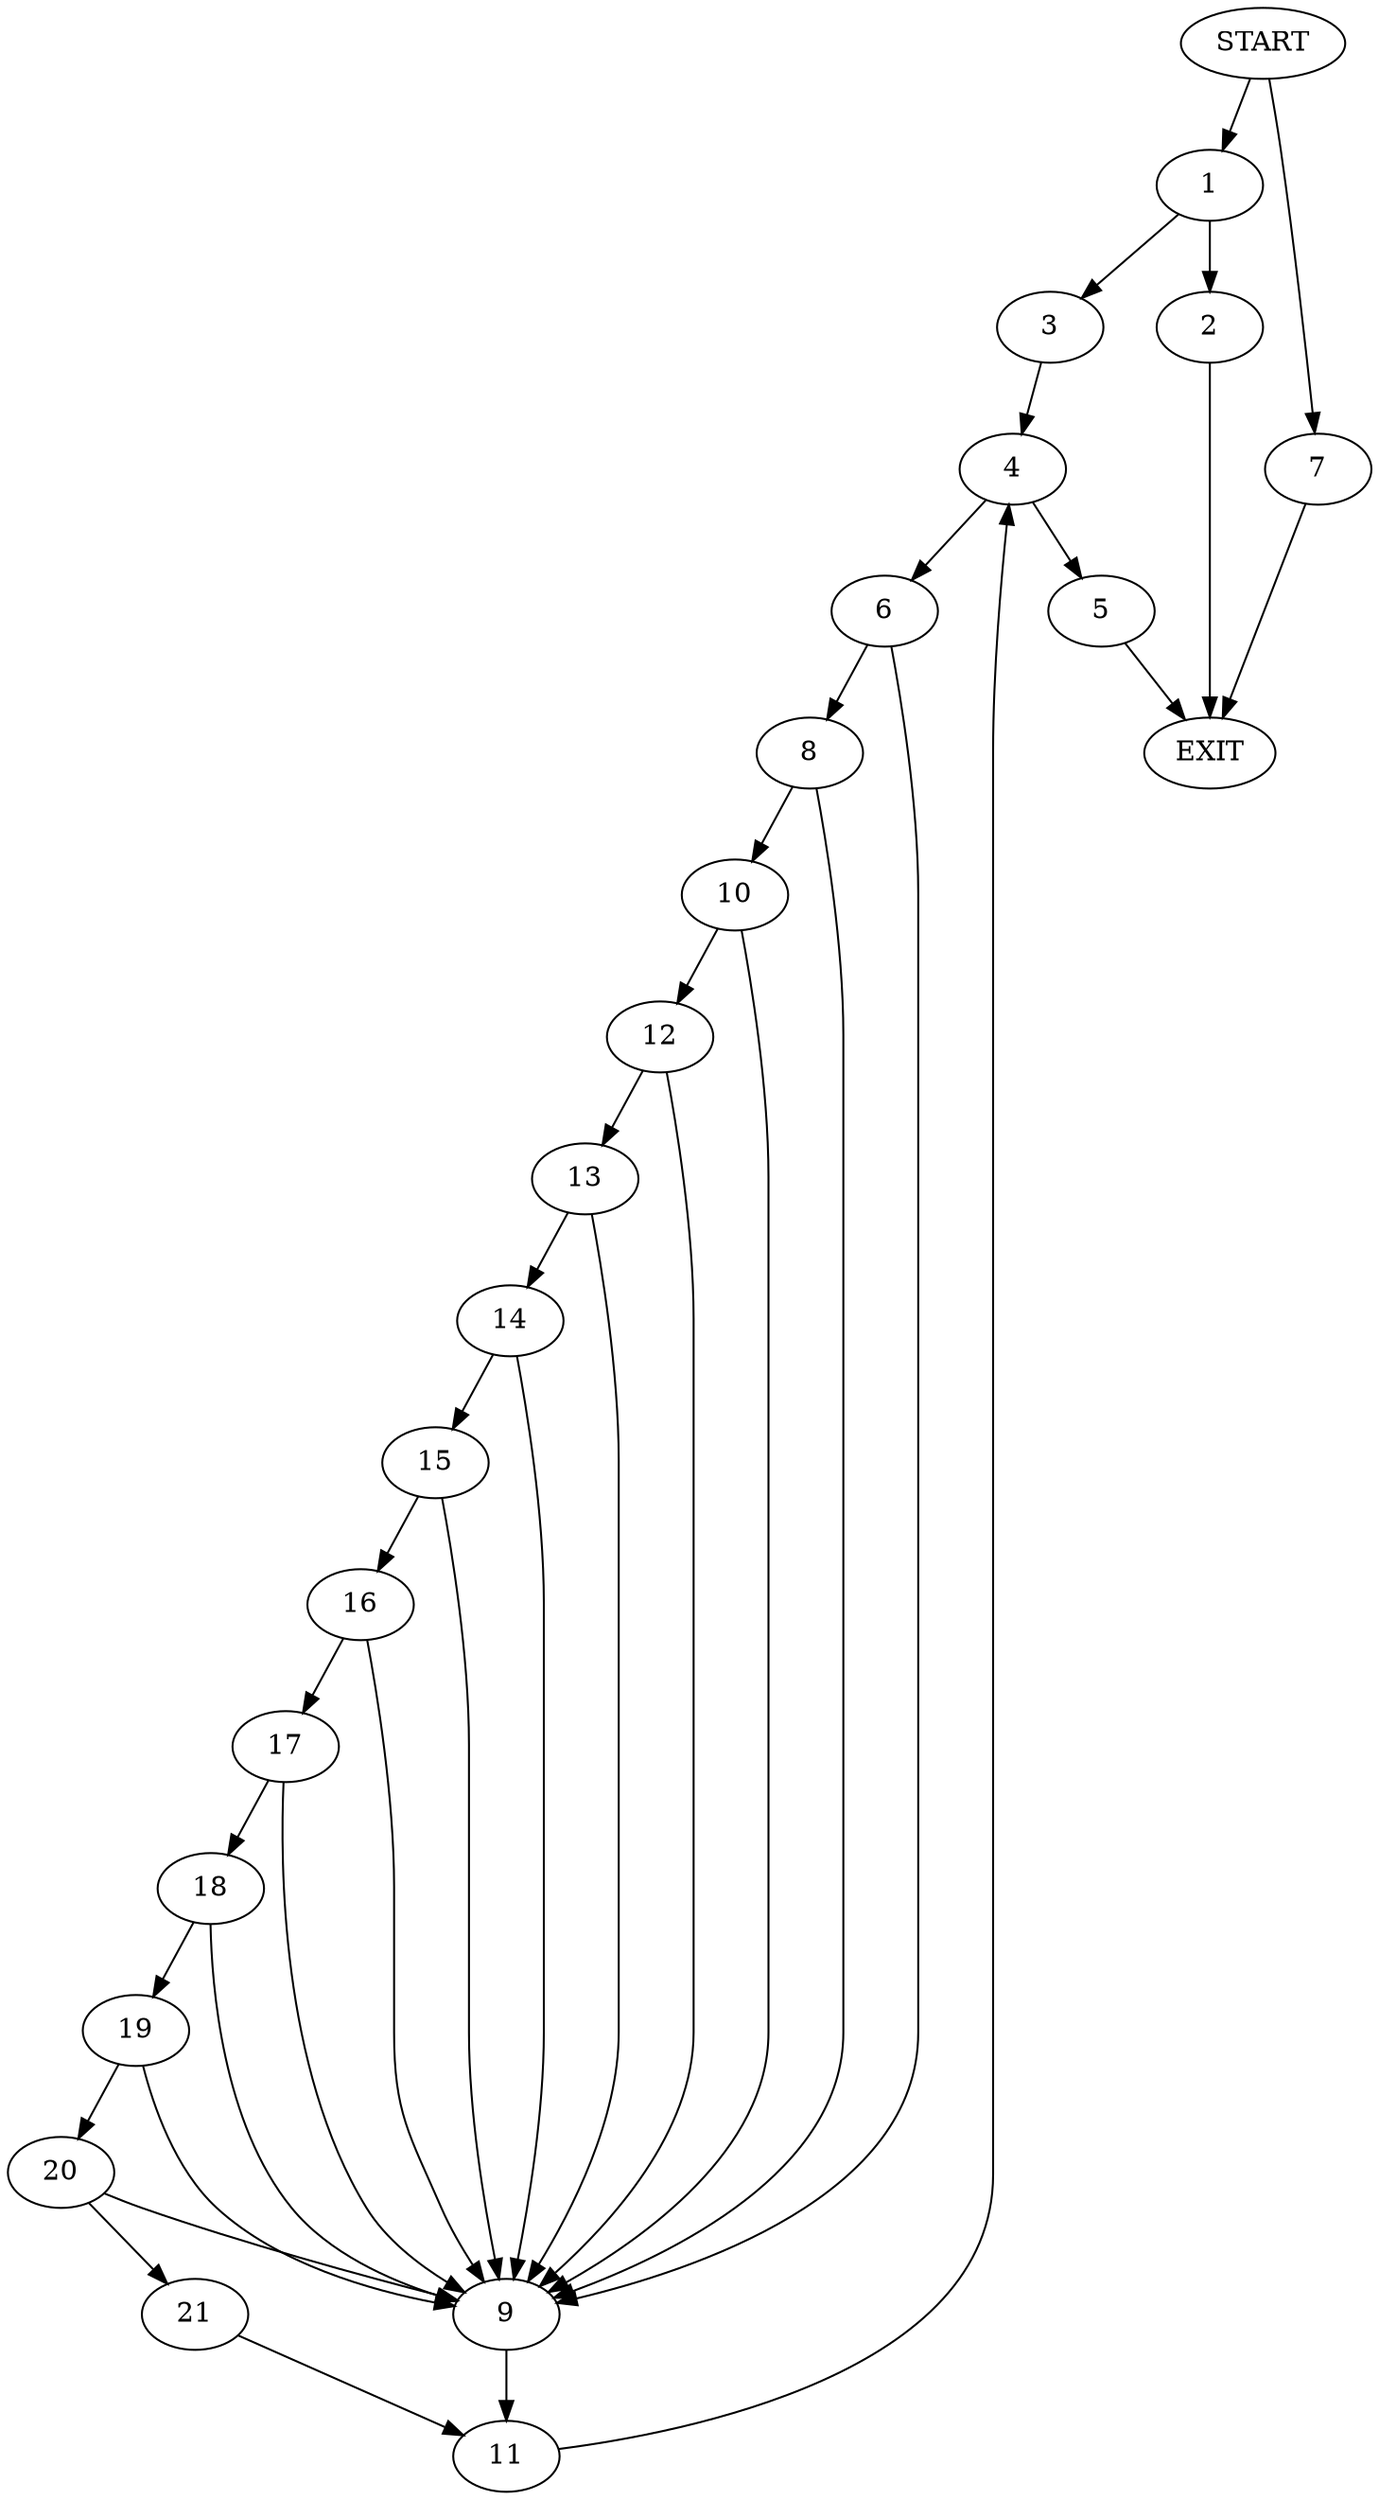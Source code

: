 digraph {
0 [label="START"]
22 [label="EXIT"]
0 -> 1
1 -> 2
1 -> 3
2 -> 22
3 -> 4
4 -> 5
4 -> 6
0 -> 7
7 -> 22
5 -> 22
6 -> 8
6 -> 9
8 -> 10
8 -> 9
9 -> 11
10 -> 12
10 -> 9
12 -> 13
12 -> 9
13 -> 14
13 -> 9
14 -> 15
14 -> 9
15 -> 16
15 -> 9
16 -> 17
16 -> 9
17 -> 18
17 -> 9
18 -> 19
18 -> 9
19 -> 20
19 -> 9
20 -> 21
20 -> 9
21 -> 11
11 -> 4
}
